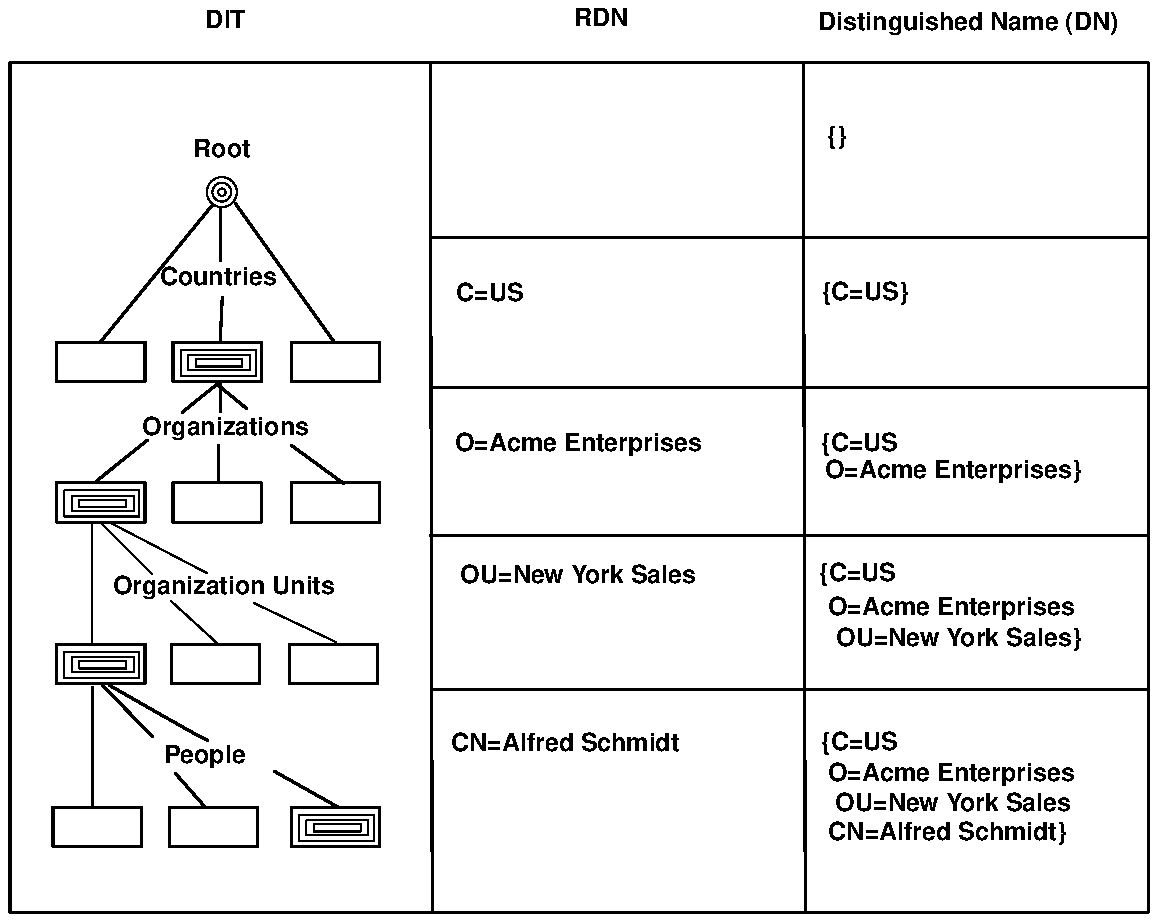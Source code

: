 ...\" @OSF_COPYRIGHT@
...\" COPYRIGHT NOTICE
...\" Copyright (c) 1990, 1991, 1992, 1993 Open Software Foundation, Inc.
...\" ALL RIGHTS RESERVED (DCE).  See the file named COPYRIGHT.DCE in the
...\" src directory for the full copyright text.
...\" 
...\" HISTORY
...\" $Log: fig1.06a.pic,v $
...\" Revision 1.1.2.1  1994/08/04  21:01:30  hal
...\" 	Create DCE GDS Admin Gd & Ref from GDS parts of Adm Gd & Cmd Ref; fix log
...\" 	[1994/08/04  20:36:31  hal]
...\"
...\" Revision 1.1.2.5  1993/01/28  19:08:04  dbelch
...\" 	Embedding copyright notice
...\" 	[1993/01/28  18:34:32  dbelch]
...\" 
...\" Revision 1.1.2.4  1993/01/08  09:11:51  marrek
...\" 	Changes by SSE Dublin.
...\" 	[1993/01/08  09:11:13  marrek]
...\" 
...\" Revision 1.1.2.3  1992/11/19  20:34:27  rnollman
...\" 	update illustration
...\" 	[1992/11/19  20:33:58  rnollman]
...\" 
...\" Revision 1.1.2.2  1992/10/27  18:24:39  rnollman
...\" 	work in progress
...\" 	[1992/10/27  18:23:39  rnollman]
...\" 
...\" $EndLog$
.PS
scale = 106.667
"\f(HB\s9OU=New York Sales\s0\fP"  at 303, 179
"\f(HB\s9People\s0\fP"  at 104, 83
"\f(HB\s9Organization Units\s0\fP"  at 114, 173
"\f(HB\s9Organizations\s0\fP"  at 115, 258
"\f(HB\s9Countries\s0\fP"  at 111, 338
line   from 53, 208 \
	to 105, 181 
line   from 130, 165 \
	to 174, 144 
line   from 86, 166 \
	to 111, 143 
line   from 48, 208 \
	to 76, 180 
line   from 44, 207 \
	to 44, 143 
.ps 20
box  wid 47 ht 21 at 110.5, 218.5
.ps 10
circle radius 2 at 113, 384
"\f(HB\s9DIT\s0\fP"  at 115, 475
circle radius 5 at 113, 384
.ps 20
box  wid 47 ht 21 at 173.5, 45.5
.ps 10
box  wid 40 ht 14 at 174, 45
box  wid 33 ht 8 at 174.5, 45
box  wid 25 ht 4 at 174.5, 45
.ps 20
box  wid 47 ht 21 at 48.5, 132.5
.ps 10
box  wid 40 ht 14 at 49, 132
box  wid 33 ht 8 at 49.5, 132
box  wid 25 ht 4 at 49.5, 132
box  wid 25 ht 4 at 111.5, 293
box  wid 33 ht 8 at 111.5, 293
box  wid 40 ht 14 at 111, 293
.ps 20
box  wid 47 ht 21 at 110.5, 293.5
box  wid 47 ht 21 at 46.5, 45.5
box  wid 47 ht 21 at 108.5, 45.5
box  wid 47 ht 21 at 109.5, 132.5
box  wid 47 ht 21 at 173.5, 218.5
box  wid 607 ht 453 at 303.5, 226.5
line   from 224, 452 \
	to 225, 0 
line   from 423, 453 \
	to 424, 0 
line   from 225, 119 \
	to 607, 119 
line   from 224, 201 \
	to 606, 201 
line   from 224, 280 \
	to 607, 280 
line   from 224, 360 \
	to 606, 360 
.ps 10
"\f(HB\s9RDN\s0\fP"  at 315, 476
"\f(HB\s9Distinguished Name (DN)\s0\fP"  at 511, 474
.ps 20
box  wid 47 ht 21 at 173.5, 293.5
box  wid 47 ht 21 at 48.5, 293.5
line   from 120, 378 \
	to 173, 304 
line   from 44, 120 \
	to 44, 56 
.ps 10
"\f(HB\s9Root\s0\fP"  at 113, 406
.ps 20
line   from 108, 377 \
	to 48, 304 
line   from 112, 375 \
	to 112, 348 \
	to 112, 348 
line   from 113, 328 \
	to 112, 305 
line   from 111, 282 \
	to 92, 267 
line   from 112, 283 \
	to 112, 267 \
	to 112, 267 
line   from 73, 252 \
	to 46, 230 
line   from 111, 249 \
	to 111, 230 
line   from 111, 281 \
	to 126, 269 
box  wid 47 ht 21 at 172.5, 132.5
line   from 49, 121 \
	to 76, 94 
line   from 88, 74 \
	to 104, 56 
line   from 53, 121 \
	to 95, 97 \
	to 105, 92 
line   from 150, 249 \
	to 178, 229 
.ps 10
circle radius 8 at 113, 384
.ps 20
line   from 141, 75 \
	to 175, 56 
.ps 10
box  wid 25 ht 4 at 49.5, 218
box  wid 33 ht 8 at 49.5, 218
box  wid 40 ht 14 at 49, 218
.ps 20
box  wid 47 ht 21 at 48.5, 218.5
.ps 10
"\f(HB\s9{}\s0\fP"  at 441, 413
"\f(HB\s9{C=US}\s0\fP"  at 456, 330
"\f(HB\s9{C=US\s0\fP"  at 453, 249
"\f(HB\s9O=Acme Enterprises}\s0\fP"  at 503, 235
"\f(HB\s9{C=US\s0\fP"  at 452, 180
"\f(HB\s9O=Acme Enterprises\s0\fP"  at 502, 162
"\f(HB\s9OU=New York Sales}\s0\fP"  at 506, 145
"\f(HB\s9{C=US\s0\fP"  at 453, 90
"\f(HB\s9O=Acme Enterprises\s0\fP"  at 502, 73
"\f(HB\s9OU=New York Sales\s0\fP"  at 503, 57
"\f(HB\s9CN=Alfred Schmidt}\s0\fP"  at 500, 42
"\f(HB\s9C=US\s0\fP"  at 256, 329
"\f(HB\s9O=Acme Enterprises\s0\fP"  at 303, 249
"\f(HB\s9CN=Alfred Schmidt\s0\fP"  at 296, 89
.PE
